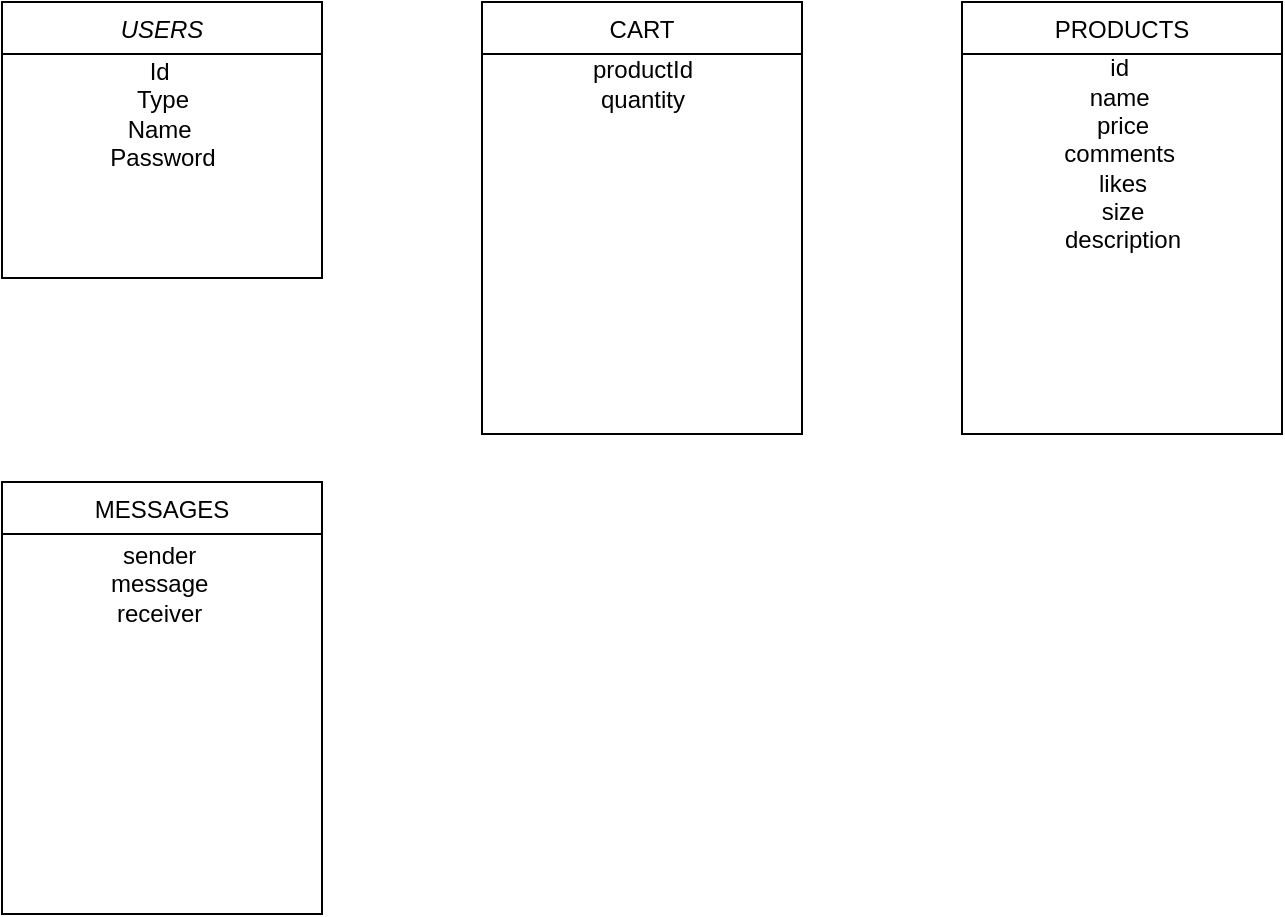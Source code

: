 <mxfile version="17.4.5" type="device"><diagram id="C5RBs43oDa-KdzZeNtuy" name="Page-1"><mxGraphModel dx="1138" dy="459" grid="1" gridSize="10" guides="1" tooltips="1" connect="1" arrows="1" fold="1" page="1" pageScale="1" pageWidth="827" pageHeight="1169" math="0" shadow="0"><root><mxCell id="WIyWlLk6GJQsqaUBKTNV-0"/><mxCell id="WIyWlLk6GJQsqaUBKTNV-1" parent="WIyWlLk6GJQsqaUBKTNV-0"/><mxCell id="zkfFHV4jXpPFQw0GAbJ--0" value="USERS" style="swimlane;fontStyle=2;align=center;verticalAlign=top;childLayout=stackLayout;horizontal=1;startSize=26;horizontalStack=0;resizeParent=1;resizeLast=0;collapsible=1;marginBottom=0;rounded=0;shadow=0;strokeWidth=1;" parent="WIyWlLk6GJQsqaUBKTNV-1" vertex="1"><mxGeometry x="40" y="80" width="160" height="138" as="geometry"><mxRectangle x="230" y="140" width="160" height="26" as="alternateBounds"/></mxGeometry></mxCell><mxCell id="YDMXjcULfjPEPk_ZgNUg-0" value="Id&amp;nbsp;&lt;br&gt;Type&lt;br&gt;Name&amp;nbsp;&lt;br&gt;Password" style="text;html=1;align=center;verticalAlign=middle;resizable=0;points=[];autosize=1;strokeColor=none;fillColor=none;" vertex="1" parent="zkfFHV4jXpPFQw0GAbJ--0"><mxGeometry y="26" width="160" height="60" as="geometry"/></mxCell><mxCell id="zkfFHV4jXpPFQw0GAbJ--17" value="PRODUCTS" style="swimlane;fontStyle=0;align=center;verticalAlign=top;childLayout=stackLayout;horizontal=1;startSize=26;horizontalStack=0;resizeParent=1;resizeLast=0;collapsible=1;marginBottom=0;rounded=0;shadow=0;strokeWidth=1;" parent="WIyWlLk6GJQsqaUBKTNV-1" vertex="1"><mxGeometry x="520" y="80" width="160" height="216" as="geometry"><mxRectangle x="550" y="140" width="160" height="26" as="alternateBounds"/></mxGeometry></mxCell><mxCell id="YDMXjcULfjPEPk_ZgNUg-5" value="id&amp;nbsp;&lt;br&gt;name&amp;nbsp;&lt;br&gt;price&lt;br&gt;comments&amp;nbsp;&lt;br&gt;likes&lt;br&gt;size&lt;br&gt;description" style="text;html=1;align=center;verticalAlign=middle;resizable=0;points=[];autosize=1;strokeColor=none;fillColor=none;" vertex="1" parent="zkfFHV4jXpPFQw0GAbJ--17"><mxGeometry y="26" width="160" height="100" as="geometry"/></mxCell><mxCell id="YDMXjcULfjPEPk_ZgNUg-2" value="CART" style="swimlane;fontStyle=0;align=center;verticalAlign=top;childLayout=stackLayout;horizontal=1;startSize=26;horizontalStack=0;resizeParent=1;resizeLast=0;collapsible=1;marginBottom=0;rounded=0;shadow=0;strokeWidth=1;" vertex="1" parent="WIyWlLk6GJQsqaUBKTNV-1"><mxGeometry x="280" y="80" width="160" height="216" as="geometry"><mxRectangle x="550" y="140" width="160" height="26" as="alternateBounds"/></mxGeometry></mxCell><mxCell id="YDMXjcULfjPEPk_ZgNUg-6" value="productId&lt;br&gt;quantity" style="text;html=1;align=center;verticalAlign=middle;resizable=0;points=[];autosize=1;strokeColor=none;fillColor=none;" vertex="1" parent="YDMXjcULfjPEPk_ZgNUg-2"><mxGeometry y="26" width="160" height="30" as="geometry"/></mxCell><mxCell id="YDMXjcULfjPEPk_ZgNUg-3" value="MESSAGES" style="swimlane;fontStyle=0;align=center;verticalAlign=top;childLayout=stackLayout;horizontal=1;startSize=26;horizontalStack=0;resizeParent=1;resizeLast=0;collapsible=1;marginBottom=0;rounded=0;shadow=0;strokeWidth=1;" vertex="1" parent="WIyWlLk6GJQsqaUBKTNV-1"><mxGeometry x="40" y="320" width="160" height="216" as="geometry"><mxRectangle x="550" y="140" width="160" height="26" as="alternateBounds"/></mxGeometry></mxCell><mxCell id="YDMXjcULfjPEPk_ZgNUg-4" value="sender&amp;nbsp;&lt;br&gt;message&amp;nbsp;&lt;br&gt;receiver&amp;nbsp;" style="text;html=1;align=center;verticalAlign=middle;resizable=0;points=[];autosize=1;strokeColor=none;fillColor=none;" vertex="1" parent="YDMXjcULfjPEPk_ZgNUg-3"><mxGeometry y="26" width="160" height="50" as="geometry"/></mxCell></root></mxGraphModel></diagram></mxfile>